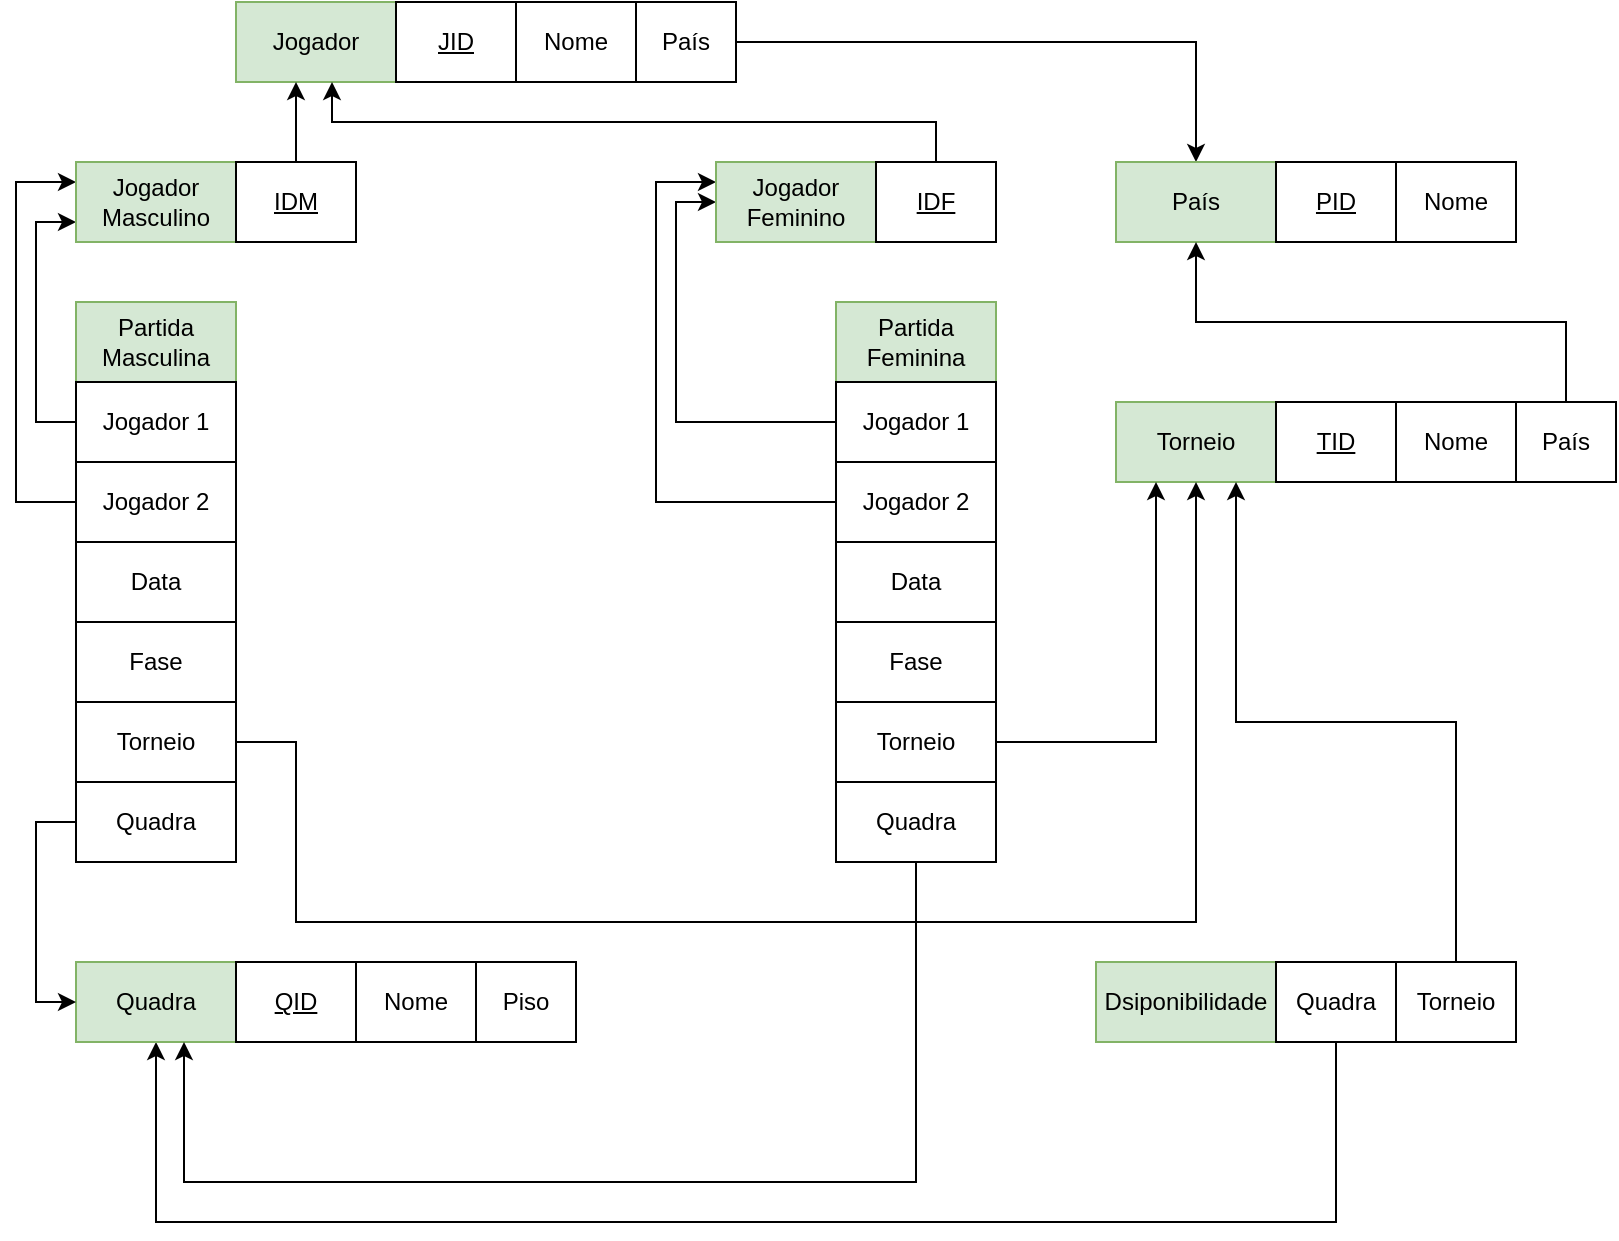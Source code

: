 <mxfile version="21.1.4" type="github">
  <diagram name="Página-1" id="bVDtdopQYyMiAeFxYlLc">
    <mxGraphModel dx="880" dy="595" grid="1" gridSize="10" guides="1" tooltips="1" connect="1" arrows="1" fold="1" page="1" pageScale="1" pageWidth="827" pageHeight="1169" math="0" shadow="0">
      <root>
        <mxCell id="0" />
        <mxCell id="1" parent="0" />
        <mxCell id="m-KUKCSLGZ4OIlwB6c7m-1" value="Jogador" style="rounded=0;whiteSpace=wrap;html=1;fillColor=#d5e8d4;strokeColor=#82b366;" vertex="1" parent="1">
          <mxGeometry x="120" width="80" height="40" as="geometry" />
        </mxCell>
        <mxCell id="m-KUKCSLGZ4OIlwB6c7m-8" value="&lt;u&gt;JID&lt;/u&gt;" style="rounded=0;whiteSpace=wrap;html=1;" vertex="1" parent="1">
          <mxGeometry x="200" width="60" height="40" as="geometry" />
        </mxCell>
        <mxCell id="m-KUKCSLGZ4OIlwB6c7m-9" value="Nome" style="rounded=0;whiteSpace=wrap;html=1;" vertex="1" parent="1">
          <mxGeometry x="260" width="60" height="40" as="geometry" />
        </mxCell>
        <mxCell id="m-KUKCSLGZ4OIlwB6c7m-43" style="edgeStyle=orthogonalEdgeStyle;rounded=0;orthogonalLoop=1;jettySize=auto;html=1;exitX=1;exitY=0.5;exitDx=0;exitDy=0;entryX=0.5;entryY=0;entryDx=0;entryDy=0;" edge="1" parent="1" source="m-KUKCSLGZ4OIlwB6c7m-10" target="m-KUKCSLGZ4OIlwB6c7m-11">
          <mxGeometry relative="1" as="geometry" />
        </mxCell>
        <mxCell id="m-KUKCSLGZ4OIlwB6c7m-10" value="País" style="rounded=0;whiteSpace=wrap;html=1;" vertex="1" parent="1">
          <mxGeometry x="320" width="50" height="40" as="geometry" />
        </mxCell>
        <mxCell id="m-KUKCSLGZ4OIlwB6c7m-11" value="País" style="rounded=0;whiteSpace=wrap;html=1;fillColor=#d5e8d4;strokeColor=#82b366;" vertex="1" parent="1">
          <mxGeometry x="560" y="80" width="80" height="40" as="geometry" />
        </mxCell>
        <mxCell id="m-KUKCSLGZ4OIlwB6c7m-12" value="&lt;u&gt;PID&lt;/u&gt;" style="rounded=0;whiteSpace=wrap;html=1;" vertex="1" parent="1">
          <mxGeometry x="640" y="80" width="60" height="40" as="geometry" />
        </mxCell>
        <mxCell id="m-KUKCSLGZ4OIlwB6c7m-13" value="Nome" style="rounded=0;whiteSpace=wrap;html=1;" vertex="1" parent="1">
          <mxGeometry x="700" y="80" width="60" height="40" as="geometry" />
        </mxCell>
        <mxCell id="m-KUKCSLGZ4OIlwB6c7m-14" value="Torneio" style="rounded=0;whiteSpace=wrap;html=1;fillColor=#d5e8d4;strokeColor=#82b366;" vertex="1" parent="1">
          <mxGeometry x="560" y="200" width="80" height="40" as="geometry" />
        </mxCell>
        <mxCell id="m-KUKCSLGZ4OIlwB6c7m-15" value="&lt;u&gt;TID&lt;/u&gt;" style="rounded=0;whiteSpace=wrap;html=1;" vertex="1" parent="1">
          <mxGeometry x="640" y="200" width="60" height="40" as="geometry" />
        </mxCell>
        <mxCell id="m-KUKCSLGZ4OIlwB6c7m-16" value="Nome" style="rounded=0;whiteSpace=wrap;html=1;" vertex="1" parent="1">
          <mxGeometry x="700" y="200" width="60" height="40" as="geometry" />
        </mxCell>
        <mxCell id="m-KUKCSLGZ4OIlwB6c7m-44" style="edgeStyle=orthogonalEdgeStyle;rounded=0;orthogonalLoop=1;jettySize=auto;html=1;exitX=0.5;exitY=0;exitDx=0;exitDy=0;entryX=0.5;entryY=1;entryDx=0;entryDy=0;" edge="1" parent="1" source="m-KUKCSLGZ4OIlwB6c7m-17" target="m-KUKCSLGZ4OIlwB6c7m-11">
          <mxGeometry relative="1" as="geometry" />
        </mxCell>
        <mxCell id="m-KUKCSLGZ4OIlwB6c7m-17" value="País" style="rounded=0;whiteSpace=wrap;html=1;" vertex="1" parent="1">
          <mxGeometry x="760" y="200" width="50" height="40" as="geometry" />
        </mxCell>
        <mxCell id="m-KUKCSLGZ4OIlwB6c7m-18" value="Dsiponibilidade" style="rounded=0;whiteSpace=wrap;html=1;fillColor=#d5e8d4;strokeColor=#82b366;" vertex="1" parent="1">
          <mxGeometry x="550" y="480" width="90" height="40" as="geometry" />
        </mxCell>
        <mxCell id="m-KUKCSLGZ4OIlwB6c7m-41" style="edgeStyle=orthogonalEdgeStyle;rounded=0;orthogonalLoop=1;jettySize=auto;html=1;exitX=0.5;exitY=1;exitDx=0;exitDy=0;entryX=0.5;entryY=1;entryDx=0;entryDy=0;" edge="1" parent="1" source="m-KUKCSLGZ4OIlwB6c7m-19" target="m-KUKCSLGZ4OIlwB6c7m-21">
          <mxGeometry relative="1" as="geometry">
            <mxPoint x="20" y="520" as="targetPoint" />
            <Array as="points">
              <mxPoint x="670" y="610" />
              <mxPoint x="80" y="610" />
            </Array>
          </mxGeometry>
        </mxCell>
        <mxCell id="m-KUKCSLGZ4OIlwB6c7m-19" value="Quadra" style="rounded=0;whiteSpace=wrap;html=1;" vertex="1" parent="1">
          <mxGeometry x="640" y="480" width="60" height="40" as="geometry" />
        </mxCell>
        <mxCell id="m-KUKCSLGZ4OIlwB6c7m-66" style="edgeStyle=orthogonalEdgeStyle;rounded=0;orthogonalLoop=1;jettySize=auto;html=1;exitX=0.5;exitY=0;exitDx=0;exitDy=0;entryX=0.75;entryY=1;entryDx=0;entryDy=0;" edge="1" parent="1" source="m-KUKCSLGZ4OIlwB6c7m-20" target="m-KUKCSLGZ4OIlwB6c7m-14">
          <mxGeometry relative="1" as="geometry" />
        </mxCell>
        <mxCell id="m-KUKCSLGZ4OIlwB6c7m-20" value="Torneio" style="rounded=0;whiteSpace=wrap;html=1;" vertex="1" parent="1">
          <mxGeometry x="700" y="480" width="60" height="40" as="geometry" />
        </mxCell>
        <mxCell id="m-KUKCSLGZ4OIlwB6c7m-21" value="Quadra" style="rounded=0;whiteSpace=wrap;html=1;fillColor=#d5e8d4;strokeColor=#82b366;" vertex="1" parent="1">
          <mxGeometry x="40" y="480" width="80" height="40" as="geometry" />
        </mxCell>
        <mxCell id="m-KUKCSLGZ4OIlwB6c7m-22" value="&lt;u&gt;QID&lt;/u&gt;" style="rounded=0;whiteSpace=wrap;html=1;" vertex="1" parent="1">
          <mxGeometry x="120" y="480" width="60" height="40" as="geometry" />
        </mxCell>
        <mxCell id="m-KUKCSLGZ4OIlwB6c7m-23" value="Nome" style="rounded=0;whiteSpace=wrap;html=1;" vertex="1" parent="1">
          <mxGeometry x="180" y="480" width="60" height="40" as="geometry" />
        </mxCell>
        <mxCell id="m-KUKCSLGZ4OIlwB6c7m-24" value="Piso" style="rounded=0;whiteSpace=wrap;html=1;" vertex="1" parent="1">
          <mxGeometry x="240" y="480" width="50" height="40" as="geometry" />
        </mxCell>
        <mxCell id="m-KUKCSLGZ4OIlwB6c7m-25" value="Partida&lt;br&gt;Masculina" style="rounded=0;whiteSpace=wrap;html=1;fillColor=#d5e8d4;strokeColor=#82b366;" vertex="1" parent="1">
          <mxGeometry x="40" y="150" width="80" height="40" as="geometry" />
        </mxCell>
        <mxCell id="m-KUKCSLGZ4OIlwB6c7m-27" value="Partida&lt;br&gt;Feminina" style="rounded=0;whiteSpace=wrap;html=1;fillColor=#d5e8d4;strokeColor=#82b366;" vertex="1" parent="1">
          <mxGeometry x="420" y="150" width="80" height="40" as="geometry" />
        </mxCell>
        <mxCell id="m-KUKCSLGZ4OIlwB6c7m-58" style="edgeStyle=orthogonalEdgeStyle;rounded=0;orthogonalLoop=1;jettySize=auto;html=1;exitX=0;exitY=0.5;exitDx=0;exitDy=0;entryX=0;entryY=0.75;entryDx=0;entryDy=0;" edge="1" parent="1" source="m-KUKCSLGZ4OIlwB6c7m-31" target="m-KUKCSLGZ4OIlwB6c7m-46">
          <mxGeometry relative="1" as="geometry" />
        </mxCell>
        <mxCell id="m-KUKCSLGZ4OIlwB6c7m-31" value="Jogador 1" style="rounded=0;whiteSpace=wrap;html=1;" vertex="1" parent="1">
          <mxGeometry x="40" y="190" width="80" height="40" as="geometry" />
        </mxCell>
        <mxCell id="m-KUKCSLGZ4OIlwB6c7m-59" style="edgeStyle=orthogonalEdgeStyle;rounded=0;orthogonalLoop=1;jettySize=auto;html=1;exitX=0;exitY=0.5;exitDx=0;exitDy=0;entryX=0;entryY=0.25;entryDx=0;entryDy=0;" edge="1" parent="1" source="m-KUKCSLGZ4OIlwB6c7m-32" target="m-KUKCSLGZ4OIlwB6c7m-46">
          <mxGeometry relative="1" as="geometry">
            <Array as="points">
              <mxPoint x="10" y="250" />
              <mxPoint x="10" y="90" />
            </Array>
          </mxGeometry>
        </mxCell>
        <mxCell id="m-KUKCSLGZ4OIlwB6c7m-32" value="Jogador 2" style="rounded=0;whiteSpace=wrap;html=1;" vertex="1" parent="1">
          <mxGeometry x="40" y="230" width="80" height="40" as="geometry" />
        </mxCell>
        <mxCell id="m-KUKCSLGZ4OIlwB6c7m-33" value="Data" style="rounded=0;whiteSpace=wrap;html=1;" vertex="1" parent="1">
          <mxGeometry x="40" y="270" width="80" height="40" as="geometry" />
        </mxCell>
        <mxCell id="m-KUKCSLGZ4OIlwB6c7m-34" value="Fase" style="rounded=0;whiteSpace=wrap;html=1;" vertex="1" parent="1">
          <mxGeometry x="40" y="310" width="80" height="40" as="geometry" />
        </mxCell>
        <mxCell id="m-KUKCSLGZ4OIlwB6c7m-60" style="edgeStyle=orthogonalEdgeStyle;rounded=0;orthogonalLoop=1;jettySize=auto;html=1;exitX=0;exitY=0.5;exitDx=0;exitDy=0;entryX=0;entryY=0.5;entryDx=0;entryDy=0;" edge="1" parent="1" source="m-KUKCSLGZ4OIlwB6c7m-36" target="m-KUKCSLGZ4OIlwB6c7m-48">
          <mxGeometry relative="1" as="geometry" />
        </mxCell>
        <mxCell id="m-KUKCSLGZ4OIlwB6c7m-36" value="Jogador 1" style="rounded=0;whiteSpace=wrap;html=1;" vertex="1" parent="1">
          <mxGeometry x="420" y="190" width="80" height="40" as="geometry" />
        </mxCell>
        <mxCell id="m-KUKCSLGZ4OIlwB6c7m-61" style="edgeStyle=orthogonalEdgeStyle;rounded=0;orthogonalLoop=1;jettySize=auto;html=1;exitX=0;exitY=0.5;exitDx=0;exitDy=0;entryX=0;entryY=0.25;entryDx=0;entryDy=0;" edge="1" parent="1" source="m-KUKCSLGZ4OIlwB6c7m-37" target="m-KUKCSLGZ4OIlwB6c7m-48">
          <mxGeometry relative="1" as="geometry">
            <Array as="points">
              <mxPoint x="330" y="250" />
              <mxPoint x="330" y="90" />
            </Array>
          </mxGeometry>
        </mxCell>
        <mxCell id="m-KUKCSLGZ4OIlwB6c7m-37" value="Jogador 2" style="rounded=0;whiteSpace=wrap;html=1;" vertex="1" parent="1">
          <mxGeometry x="420" y="230" width="80" height="40" as="geometry" />
        </mxCell>
        <mxCell id="m-KUKCSLGZ4OIlwB6c7m-38" value="Data" style="rounded=0;whiteSpace=wrap;html=1;" vertex="1" parent="1">
          <mxGeometry x="420" y="270" width="80" height="40" as="geometry" />
        </mxCell>
        <mxCell id="m-KUKCSLGZ4OIlwB6c7m-39" value="Fase" style="rounded=0;whiteSpace=wrap;html=1;" vertex="1" parent="1">
          <mxGeometry x="420" y="310" width="80" height="40" as="geometry" />
        </mxCell>
        <mxCell id="m-KUKCSLGZ4OIlwB6c7m-46" value="Jogador&lt;br&gt;Masculino" style="rounded=0;whiteSpace=wrap;html=1;fillColor=#d5e8d4;strokeColor=#82b366;" vertex="1" parent="1">
          <mxGeometry x="40" y="80" width="80" height="40" as="geometry" />
        </mxCell>
        <mxCell id="m-KUKCSLGZ4OIlwB6c7m-63" style="edgeStyle=orthogonalEdgeStyle;rounded=0;orthogonalLoop=1;jettySize=auto;html=1;" edge="1" parent="1" source="m-KUKCSLGZ4OIlwB6c7m-47">
          <mxGeometry relative="1" as="geometry">
            <mxPoint x="150" y="40" as="targetPoint" />
          </mxGeometry>
        </mxCell>
        <mxCell id="m-KUKCSLGZ4OIlwB6c7m-47" value="&lt;u&gt;IDM&lt;/u&gt;" style="rounded=0;whiteSpace=wrap;html=1;" vertex="1" parent="1">
          <mxGeometry x="120" y="80" width="60" height="40" as="geometry" />
        </mxCell>
        <mxCell id="m-KUKCSLGZ4OIlwB6c7m-64" style="edgeStyle=orthogonalEdgeStyle;rounded=0;orthogonalLoop=1;jettySize=auto;html=1;exitX=0.5;exitY=0;exitDx=0;exitDy=0;" edge="1" parent="1" source="m-KUKCSLGZ4OIlwB6c7m-48">
          <mxGeometry relative="1" as="geometry">
            <mxPoint x="168" y="40" as="targetPoint" />
            <Array as="points">
              <mxPoint x="470" y="80" />
              <mxPoint x="470" y="60" />
              <mxPoint x="168" y="60" />
            </Array>
          </mxGeometry>
        </mxCell>
        <mxCell id="m-KUKCSLGZ4OIlwB6c7m-48" value="Jogador&lt;br&gt;Feminino" style="rounded=0;whiteSpace=wrap;html=1;fillColor=#d5e8d4;strokeColor=#82b366;" vertex="1" parent="1">
          <mxGeometry x="360" y="80" width="80" height="40" as="geometry" />
        </mxCell>
        <mxCell id="m-KUKCSLGZ4OIlwB6c7m-49" value="&lt;u&gt;IDF&lt;/u&gt;" style="rounded=0;whiteSpace=wrap;html=1;" vertex="1" parent="1">
          <mxGeometry x="440" y="80" width="60" height="40" as="geometry" />
        </mxCell>
        <mxCell id="m-KUKCSLGZ4OIlwB6c7m-68" style="edgeStyle=orthogonalEdgeStyle;rounded=0;orthogonalLoop=1;jettySize=auto;html=1;exitX=0;exitY=0.5;exitDx=0;exitDy=0;entryX=0;entryY=0.5;entryDx=0;entryDy=0;" edge="1" parent="1" source="m-KUKCSLGZ4OIlwB6c7m-50" target="m-KUKCSLGZ4OIlwB6c7m-21">
          <mxGeometry relative="1" as="geometry" />
        </mxCell>
        <mxCell id="m-KUKCSLGZ4OIlwB6c7m-50" value="Quadra" style="rounded=0;whiteSpace=wrap;html=1;" vertex="1" parent="1">
          <mxGeometry x="40" y="390" width="80" height="40" as="geometry" />
        </mxCell>
        <mxCell id="m-KUKCSLGZ4OIlwB6c7m-65" style="edgeStyle=orthogonalEdgeStyle;rounded=0;orthogonalLoop=1;jettySize=auto;html=1;exitX=1;exitY=0.5;exitDx=0;exitDy=0;" edge="1" parent="1" source="m-KUKCSLGZ4OIlwB6c7m-51">
          <mxGeometry relative="1" as="geometry">
            <mxPoint x="600" y="240" as="targetPoint" />
            <Array as="points">
              <mxPoint x="150" y="370" />
              <mxPoint x="150" y="460" />
              <mxPoint x="600" y="460" />
            </Array>
          </mxGeometry>
        </mxCell>
        <mxCell id="m-KUKCSLGZ4OIlwB6c7m-51" value="Torneio" style="rounded=0;whiteSpace=wrap;html=1;" vertex="1" parent="1">
          <mxGeometry x="40" y="350" width="80" height="40" as="geometry" />
        </mxCell>
        <mxCell id="m-KUKCSLGZ4OIlwB6c7m-56" style="edgeStyle=orthogonalEdgeStyle;rounded=0;orthogonalLoop=1;jettySize=auto;html=1;exitX=1;exitY=0.5;exitDx=0;exitDy=0;entryX=0.25;entryY=1;entryDx=0;entryDy=0;" edge="1" parent="1" source="m-KUKCSLGZ4OIlwB6c7m-52" target="m-KUKCSLGZ4OIlwB6c7m-14">
          <mxGeometry relative="1" as="geometry" />
        </mxCell>
        <mxCell id="m-KUKCSLGZ4OIlwB6c7m-52" value="Torneio" style="rounded=0;whiteSpace=wrap;html=1;" vertex="1" parent="1">
          <mxGeometry x="420" y="350" width="80" height="40" as="geometry" />
        </mxCell>
        <mxCell id="m-KUKCSLGZ4OIlwB6c7m-55" style="edgeStyle=orthogonalEdgeStyle;rounded=0;orthogonalLoop=1;jettySize=auto;html=1;exitX=0.5;exitY=1;exitDx=0;exitDy=0;" edge="1" parent="1" source="m-KUKCSLGZ4OIlwB6c7m-53">
          <mxGeometry relative="1" as="geometry">
            <mxPoint x="94" y="520" as="targetPoint" />
            <Array as="points">
              <mxPoint x="460" y="590" />
              <mxPoint x="94" y="590" />
            </Array>
          </mxGeometry>
        </mxCell>
        <mxCell id="m-KUKCSLGZ4OIlwB6c7m-53" value="Quadra" style="rounded=0;whiteSpace=wrap;html=1;" vertex="1" parent="1">
          <mxGeometry x="420" y="390" width="80" height="40" as="geometry" />
        </mxCell>
      </root>
    </mxGraphModel>
  </diagram>
</mxfile>

